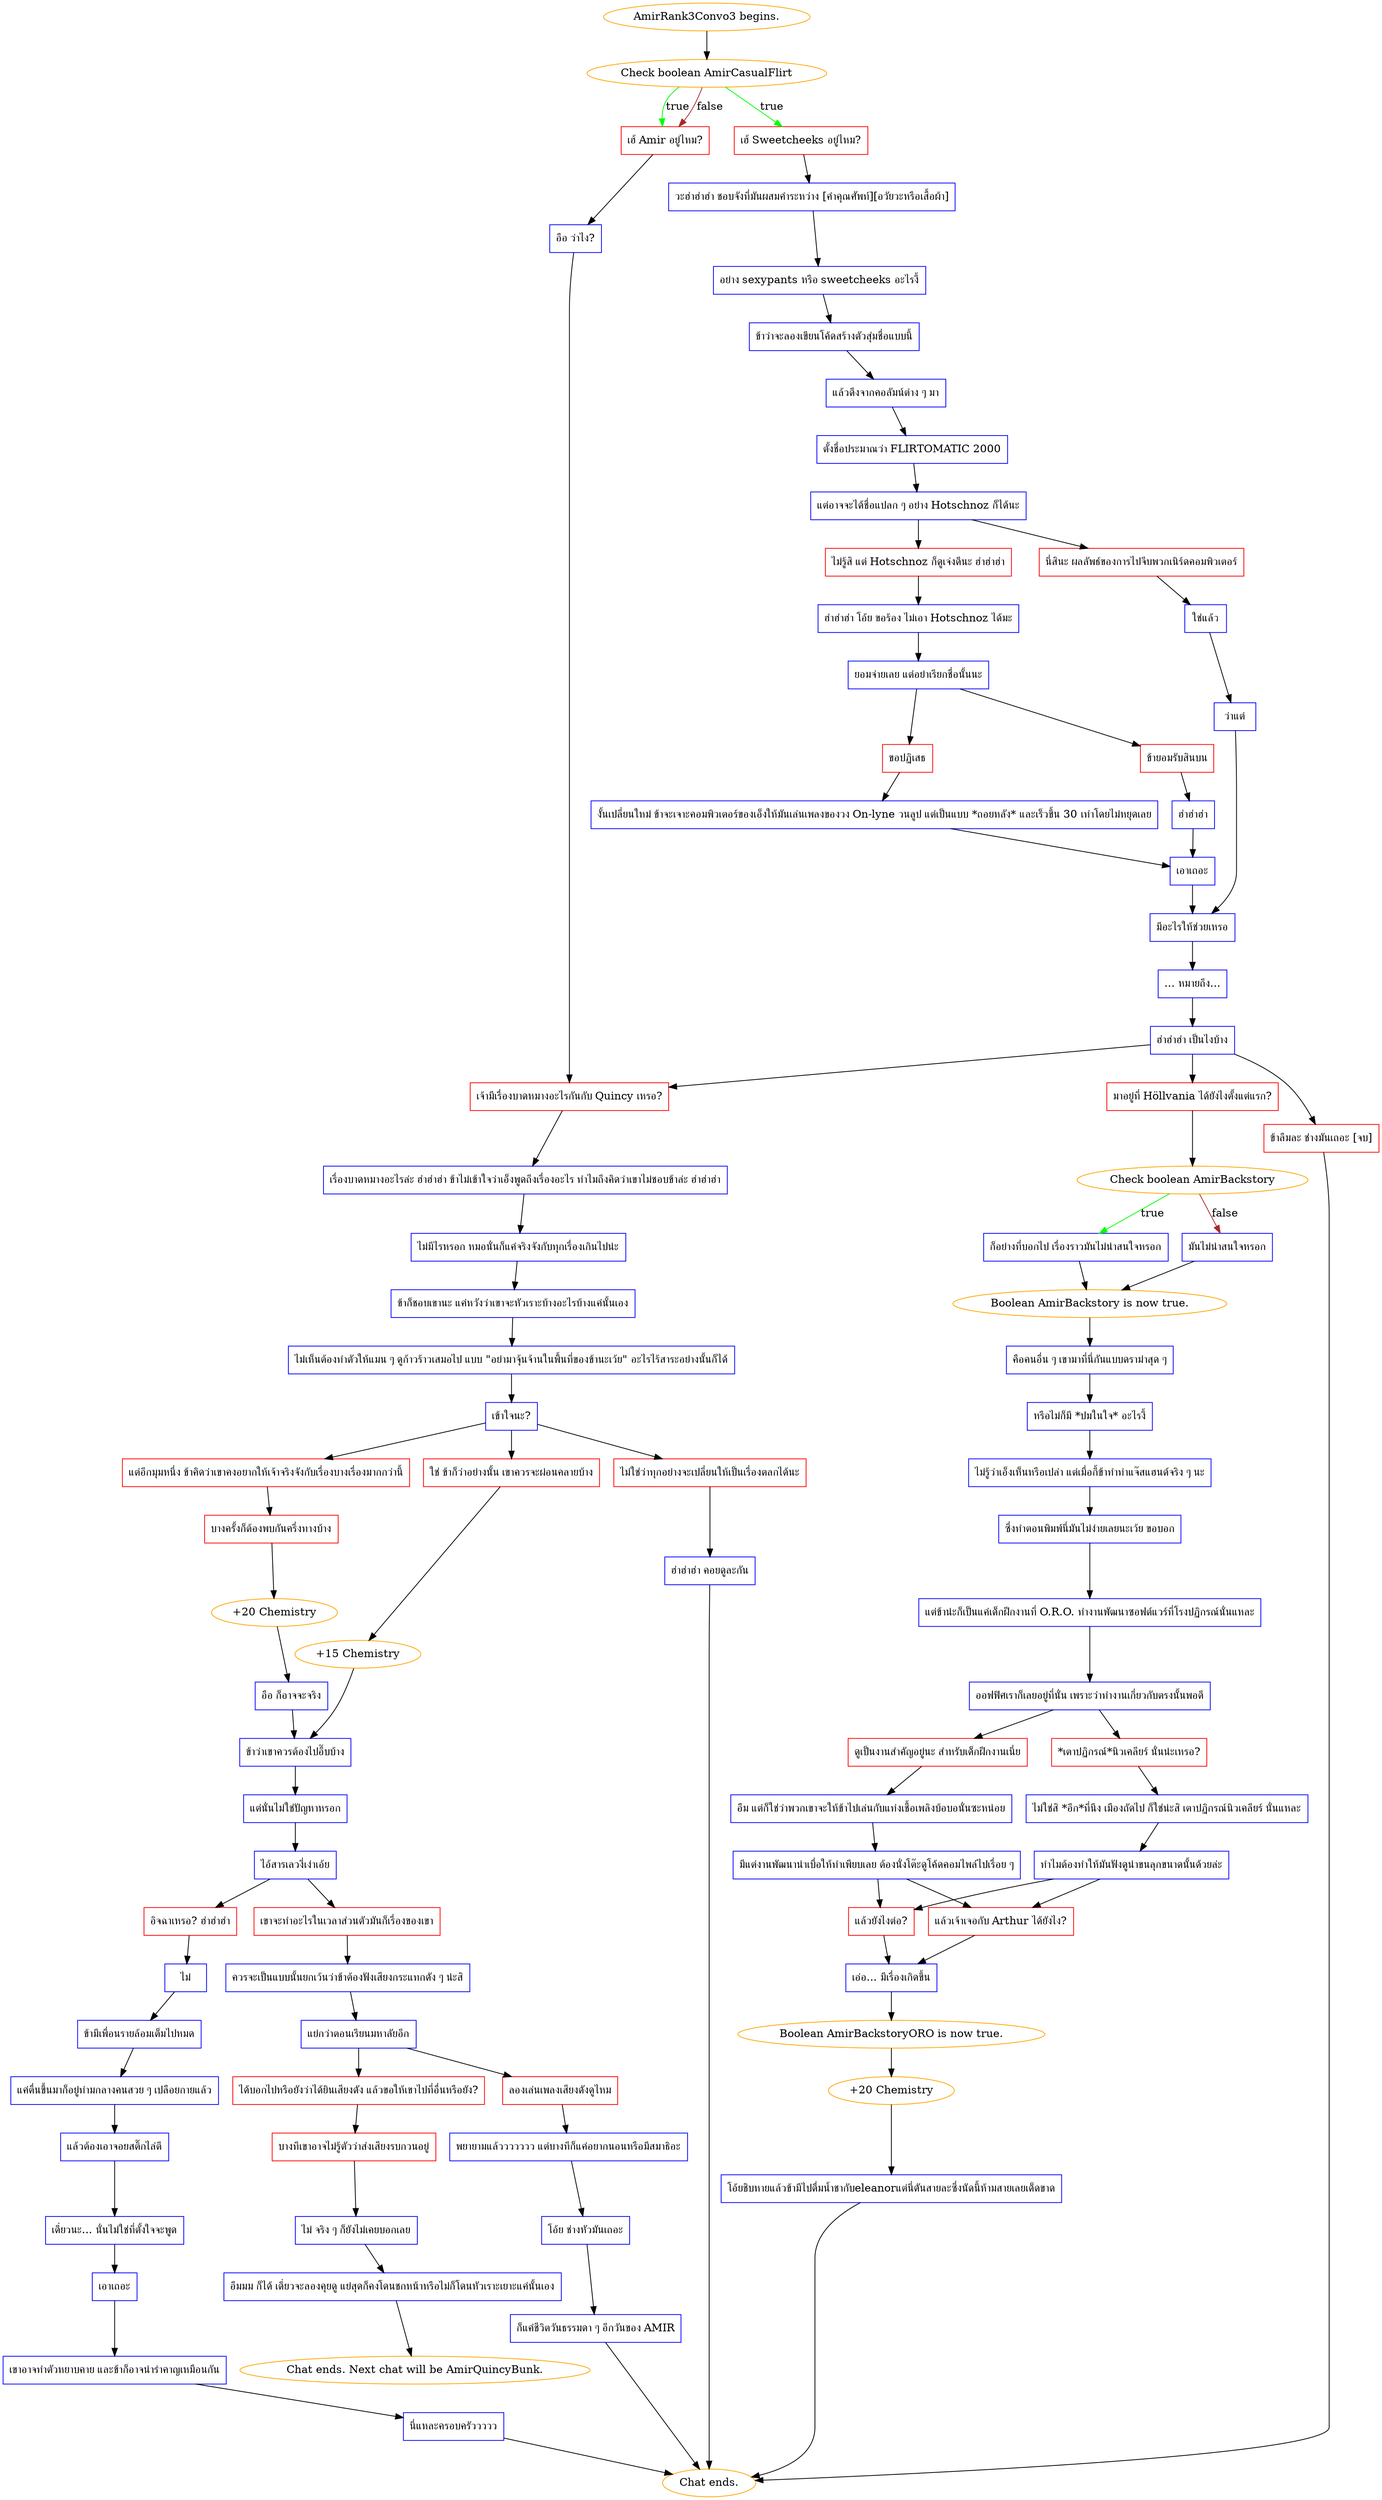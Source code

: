 digraph {
	"AmirRank3Convo3 begins." [color=orange];
		"AmirRank3Convo3 begins." -> j2982152212;
	j2982152212 [label="Check boolean AmirCasualFlirt",color=orange];
		j2982152212 -> j1162251858 [label=true,color=green];
		j2982152212 -> j3871008045 [label=true,color=green];
		j2982152212 -> j3871008045 [label=false,color=brown];
	j1162251858 [label="เฮ้ Sweetcheeks อยู่ไหม?",shape=box,color=red];
		j1162251858 -> j1494060416;
	j3871008045 [label="เฮ้ Amir อยู่ไหม?",shape=box,color=red];
		j3871008045 -> j3895389250;
	j1494060416 [label="วะฮ่าฮ่าฮ่า ชอบจังที่มันผสมคำระหว่าง [คำคุณศัพท์][อวัยวะหรือเสื้อผ้า]",shape=box,color=blue];
		j1494060416 -> j4239151615;
	j3895389250 [label="อือ ว่าไง?",shape=box,color=blue];
		j3895389250 -> j2112967204;
	j4239151615 [label="อย่าง sexypants หรือ sweetcheeks อะไรงี้",shape=box,color=blue];
		j4239151615 -> j2548935784;
	j2112967204 [label="เจ้ามีเรื่องบาดหมางอะไรกันกับ Quincy เหรอ?",shape=box,color=red];
		j2112967204 -> j60451198;
	j2548935784 [label="ข้าว่าจะลองเขียนโค้ดสร้างตัวสุ่มชื่อแบบนี้",shape=box,color=blue];
		j2548935784 -> j171970488;
	j60451198 [label="เรื่องบาดหมางอะไรล่ะ ฮ่าฮ่าฮ่า ข้าไม่เข้าใจว่าเอ็งพูดถึงเรื่องอะไร ทำไมถึงคิดว่าเขาไม่ชอบข้าล่ะ ฮ่าฮ่าฮ่า",shape=box,color=blue];
		j60451198 -> j1374152641;
	j171970488 [label="แล้วดึงจากคอลัมน์ต่าง ๆ มา",shape=box,color=blue];
		j171970488 -> j1289847848;
	j1374152641 [label="ไม่มีไรหรอก หมอนั่นก็แค่จริงจังกับทุกเรื่องเกินไปน่ะ",shape=box,color=blue];
		j1374152641 -> j371236091;
	j1289847848 [label="ตั้งชื่อประมาณว่า FLIRTOMATIC 2000",shape=box,color=blue];
		j1289847848 -> j2171910411;
	j371236091 [label="ข้าก็ชอบเขานะ แค่หวังว่าเขาจะหัวเราะบ้างอะไรบ้างแค่นั้นเอง",shape=box,color=blue];
		j371236091 -> j1756195907;
	j2171910411 [label="แต่อาจจะได้ชื่อแปลก ๆ อย่าง Hotschnoz ก็ได้นะ",shape=box,color=blue];
		j2171910411 -> j3953900534;
		j2171910411 -> j506229968;
	j1756195907 [label="ไม่เห็นต้องทำตัวให้แมน ๆ ดูก้าวร้าวเสมอไป แบบ \"อย่ามาจุ้นจ้านในพื้นที่ของข้านะเว้ย\" อะไรไร้สาระอย่างนั้นก็ได้",shape=box,color=blue];
		j1756195907 -> j1660876121;
	j3953900534 [label="ไม่รู้สิ แต่ Hotschnoz ก็ดูเจ๋งดีนะ ฮ่าฮ่าฮ่า",shape=box,color=red];
		j3953900534 -> j123376993;
	j506229968 [label="นี่สินะ ผลลัพธ์ของการไปจีบพวกเนิร์ดคอมพิวเตอร์",shape=box,color=red];
		j506229968 -> j144935921;
	j1660876121 [label="เข้าใจนะ?",shape=box,color=blue];
		j1660876121 -> j2671933752;
		j1660876121 -> j595601331;
		j1660876121 -> j2098687372;
	j123376993 [label="ฮ่าฮ่าฮ่า โอ้ย ขอร้อง ไม่เอา Hotschnoz ได้มะ",shape=box,color=blue];
		j123376993 -> j448749491;
	j144935921 [label="ใช่แล้ว",shape=box,color=blue];
		j144935921 -> j444889735;
	j2671933752 [label="แต่อีกมุมหนึ่ง ข้าคิดว่าเขาคงอยากให้เจ้าจริงจังกับเรื่องบางเรื่องมากกว่านี้",shape=box,color=red];
		j2671933752 -> j3463407730;
	j595601331 [label="ใช่ ข้าก็ว่าอย่างนั้น เขาควรจะผ่อนคลายบ้าง",shape=box,color=red];
		j595601331 -> j1072003521;
	j2098687372 [label="ไม่ใช่ว่าทุกอย่างจะเปลี่ยนให้เป็นเรื่องตลกได้นะ",shape=box,color=red];
		j2098687372 -> j1544344815;
	j448749491 [label="ยอมจ่ายเลย แต่อย่าเรียกชื่อนั้นนะ",shape=box,color=blue];
		j448749491 -> j2420670998;
		j448749491 -> j1002173976;
	j444889735 [label="ว่าแต่",shape=box,color=blue];
		j444889735 -> j4143610646;
	j3463407730 [label="บางครั้งก็ต้องพบกันครึ่งทางบ้าง",shape=box,color=red];
		j3463407730 -> j2329544645;
	j1072003521 [label="+15 Chemistry",color=orange];
		j1072003521 -> j2233363008;
	j1544344815 [label="ฮ่าฮ่าฮ่า คอยดูละกัน",shape=box,color=blue];
		j1544344815 -> "Chat ends.";
	j2420670998 [label="ข้ายอมรับสินบน",shape=box,color=red];
		j2420670998 -> j1631106670;
	j1002173976 [label="ขอปฏิเสธ",shape=box,color=red];
		j1002173976 -> j4114265552;
	j4143610646 [label="มีอะไรให้ช่วยเหรอ",shape=box,color=blue];
		j4143610646 -> j740853702;
	j2329544645 [label="+20 Chemistry",color=orange];
		j2329544645 -> j2421421638;
	j2233363008 [label="ข้าว่าเขาควรต้องไปอึ๊บบ้าง",shape=box,color=blue];
		j2233363008 -> j402478812;
	"Chat ends." [color=orange];
	j1631106670 [label="ฮ่าฮ่าฮ่า",shape=box,color=blue];
		j1631106670 -> j392894412;
	j4114265552 [label="งั้นเปลี่ยนใหม่ ข้าจะเจาะคอมพิวเตอร์ของเอ็งให้มันเล่นเพลงของวง On-lyne วนลูป แต่เป็นแบบ *ถอยหลัง* และเร็วขึ้น 30 เท่าโดยไม่หยุดเลย",shape=box,color=blue];
		j4114265552 -> j392894412;
	j740853702 [label="... หมายถึง...",shape=box,color=blue];
		j740853702 -> j1899766724;
	j2421421638 [label="อือ ก็อาจจะจริง",shape=box,color=blue];
		j2421421638 -> j2233363008;
	j402478812 [label="แต่นั่นไม่ใช่ปัญหาหรอก",shape=box,color=blue];
		j402478812 -> j3619367624;
	j392894412 [label="เอาเถอะ",shape=box,color=blue];
		j392894412 -> j4143610646;
	j1899766724 [label="ฮ่าฮ่าฮ่า เป็นไงบ้าง",shape=box,color=blue];
		j1899766724 -> j147379429;
		j1899766724 -> j2112967204;
		j1899766724 -> j2157390029;
	j3619367624 [label="ไอ้สารเลวงี่เง่าเอ้ย",shape=box,color=blue];
		j3619367624 -> j1971576055;
		j3619367624 -> j4161055326;
	j147379429 [label="มาอยู่ที่ Höllvania ได้ยังไงตั้งแต่แรก?",shape=box,color=red];
		j147379429 -> j1182970936;
	j2157390029 [label="ข้าลืมละ ช่างมันเถอะ [จบ]",shape=box,color=red];
		j2157390029 -> "Chat ends.";
	j1971576055 [label="อิจฉาเหรอ? ฮ่าฮ่าฮ่า",shape=box,color=red];
		j1971576055 -> j530119517;
	j4161055326 [label="เขาจะทำอะไรในเวลาส่วนตัวมันก็เรื่องของเขา",shape=box,color=red];
		j4161055326 -> j1713507297;
	j1182970936 [label="Check boolean AmirBackstory",color=orange];
		j1182970936 -> j2171715984 [label=true,color=green];
		j1182970936 -> j3148469686 [label=false,color=brown];
	j530119517 [label="ไม่",shape=box,color=blue];
		j530119517 -> j415316322;
	j1713507297 [label="ควรจะเป็นแบบนั้นยกเว้นว่าข้าต้องฟังเสียงกระแทกดัง ๆ น่ะสิ",shape=box,color=blue];
		j1713507297 -> j1337053600;
	j2171715984 [label="ก็อย่างที่บอกไป เรื่องราวมันไม่น่าสนใจหรอก",shape=box,color=blue];
		j2171715984 -> j2767733021;
	j3148469686 [label="มันไม่น่าสนใจหรอก",shape=box,color=blue];
		j3148469686 -> j2767733021;
	j415316322 [label="ข้ามีเพื่อนรายล้อมเต็มไปหมด",shape=box,color=blue];
		j415316322 -> j3135220410;
	j1337053600 [label="แย่กว่าตอนเรียนมหาลัยอีก",shape=box,color=blue];
		j1337053600 -> j604450635;
		j1337053600 -> j2608945079;
	j2767733021 [label="Boolean AmirBackstory is now true.",color=orange];
		j2767733021 -> j2916281911;
	j3135220410 [label="แค่ตื่นขึ้นมาก็อยู่ท่ามกลางคนสวย ๆ เปลือยกายแล้ว",shape=box,color=blue];
		j3135220410 -> j4039857347;
	j604450635 [label="ได้บอกไปหรือยังว่าได้ยินเสียงดัง แล้วขอให้เขาไปที่อื่นหรือยัง?",shape=box,color=red];
		j604450635 -> j2785505740;
	j2608945079 [label="ลองเล่นเพลงเสียงดังดูไหม",shape=box,color=red];
		j2608945079 -> j2815003768;
	j2916281911 [label="คือคนอื่น ๆ เขามาที่นี่กันแบบดราม่าสุด ๆ",shape=box,color=blue];
		j2916281911 -> j3967621963;
	j4039857347 [label="แล้วต้องเอาจอยสติ๊กไล่ตี",shape=box,color=blue];
		j4039857347 -> j2849652543;
	j2785505740 [label="บางทีเขาอาจไม่รู้ตัวว่าส่งเสียงรบกวนอยู่",shape=box,color=red];
		j2785505740 -> j138966662;
	j2815003768 [label="พยายามแล้ววววววว แต่บางทีก็แค่อยากนอนหรือมีสมาธิอะ",shape=box,color=blue];
		j2815003768 -> j4113686747;
	j3967621963 [label="หรือไม่ก็มี *ปมในใจ* อะไรงี้",shape=box,color=blue];
		j3967621963 -> j3804802320;
	j2849652543 [label="เดี๋ยวนะ... นั่นไม่ใช่ที่ตั้งใจจะพูด",shape=box,color=blue];
		j2849652543 -> j1109156613;
	j138966662 [label="ไม่ จริง ๆ ก็ยังไม่เคยบอกเลย",shape=box,color=blue];
		j138966662 -> j29431312;
	j4113686747 [label="โอ้ย ช่างหัวมันเถอะ",shape=box,color=blue];
		j4113686747 -> j3325606443;
	j3804802320 [label="ไม่รู้ว่าเอ็งเห็นหรือเปล่า แต่เมื่อกี้ข้าทำท่าแจ๊สแฮนด์จริง ๆ นะ",shape=box,color=blue];
		j3804802320 -> j2323150027;
	j1109156613 [label="เอาเถอะ",shape=box,color=blue];
		j1109156613 -> j324067498;
	j29431312 [label="อืมมม ก็ได้ เดี๋ยวจะลองคุยดู แย่สุดก็คงโดนชกหน้าหรือไม่ก็โดนหัวเราะเยาะแค่นั้นเอง",shape=box,color=blue];
		j29431312 -> "Chat ends. Next chat will be AmirQuincyBunk.";
	j3325606443 [label="ก็แค่ชีวิตวันธรรมดา ๆ อีกวันของ AMIR",shape=box,color=blue];
		j3325606443 -> "Chat ends.";
	j2323150027 [label="ซึ่งทำตอนพิมพ์นี่มันไม่ง่ายเลยนะเว้ย ขอบอก",shape=box,color=blue];
		j2323150027 -> j917117835;
	j324067498 [label="เขาอาจทำตัวหยาบคาย และข้าก็อาจน่ารำคาญเหมือนกัน",shape=box,color=blue];
		j324067498 -> j2163269709;
	"Chat ends. Next chat will be AmirQuincyBunk." [color=orange];
	j917117835 [label="แต่ข้าน่ะก็เป็นแค่เด็กฝึกงานที่ O.R.O. ทำงานพัฒนาซอฟต์แวร์ที่โรงปฏิกรณ์นั่นแหละ",shape=box,color=blue];
		j917117835 -> j1377104924;
	j2163269709 [label="นี่แหละครอบครัววววว",shape=box,color=blue];
		j2163269709 -> "Chat ends.";
	j1377104924 [label="ออฟฟิศเราก็เลยอยู่ที่นั่น เพราะว่าทำงานเกี่ยวกับตรงนั้นพอดี",shape=box,color=blue];
		j1377104924 -> j2525518410;
		j1377104924 -> j1807169620;
	j2525518410 [label="*เตาปฏิกรณ์*นิวเคลียร์ นั่นน่ะเหรอ?",shape=box,color=red];
		j2525518410 -> j1684935189;
	j1807169620 [label="ดูเป็นงานสำคัญอยู่นะ สำหรับเด็กฝึกงานเนี่ย",shape=box,color=red];
		j1807169620 -> j657632706;
	j1684935189 [label="ไม่ใช่สิ *อีก*ที่นึง เมืองถัดไป ก็ใช่น่ะสิ เตาปฏิกรณ์นิวเคลียร์ นั่นแหละ",shape=box,color=blue];
		j1684935189 -> j2822570032;
	j657632706 [label="อืม แต่ก็ใช่ว่าพวกเขาจะให้ข้าไปเล่นกับแท่งเชื้อเพลิงบ้อบอนั่นซะหน่อย",shape=box,color=blue];
		j657632706 -> j1734007059;
	j2822570032 [label="ทำไมต้องทำให้มันฟังดูน่าขนลุกขนาดนั้นด้วยล่ะ",shape=box,color=blue];
		j2822570032 -> j716857824;
		j2822570032 -> j4085556273;
	j1734007059 [label="มีแต่งานพัฒนาน่าเบื่อให้ทำเพียบเลย ต้องนั่งโต๊ะดูโค้ดคอมไพล์ไปเรื่อย ๆ",shape=box,color=blue];
		j1734007059 -> j716857824;
		j1734007059 -> j4085556273;
	j716857824 [label="แล้วยังไงต่อ?",shape=box,color=red];
		j716857824 -> j2067308945;
	j4085556273 [label="แล้วเจ้าเจอกับ Arthur ได้ยังไง?",shape=box,color=red];
		j4085556273 -> j2067308945;
	j2067308945 [label="เอ่อ... มีเรื่องเกิดขึ้น",shape=box,color=blue];
		j2067308945 -> j3509281567;
	j3509281567 [label="Boolean AmirBackstoryORO is now true.",color=orange];
		j3509281567 -> j1081738652;
	j1081738652 [label="+20 Chemistry",color=orange];
		j1081738652 -> j4224246437;
	j4224246437 [label="โอ้ยชิบหายแล้วข้ามีไปดื่มน้ำชากับeleanorแต่นี่ดันสายละซึ่งนัดนี้ห้ามสายเลยเด็ดขาด",shape=box,color=blue];
		j4224246437 -> "Chat ends.";
}